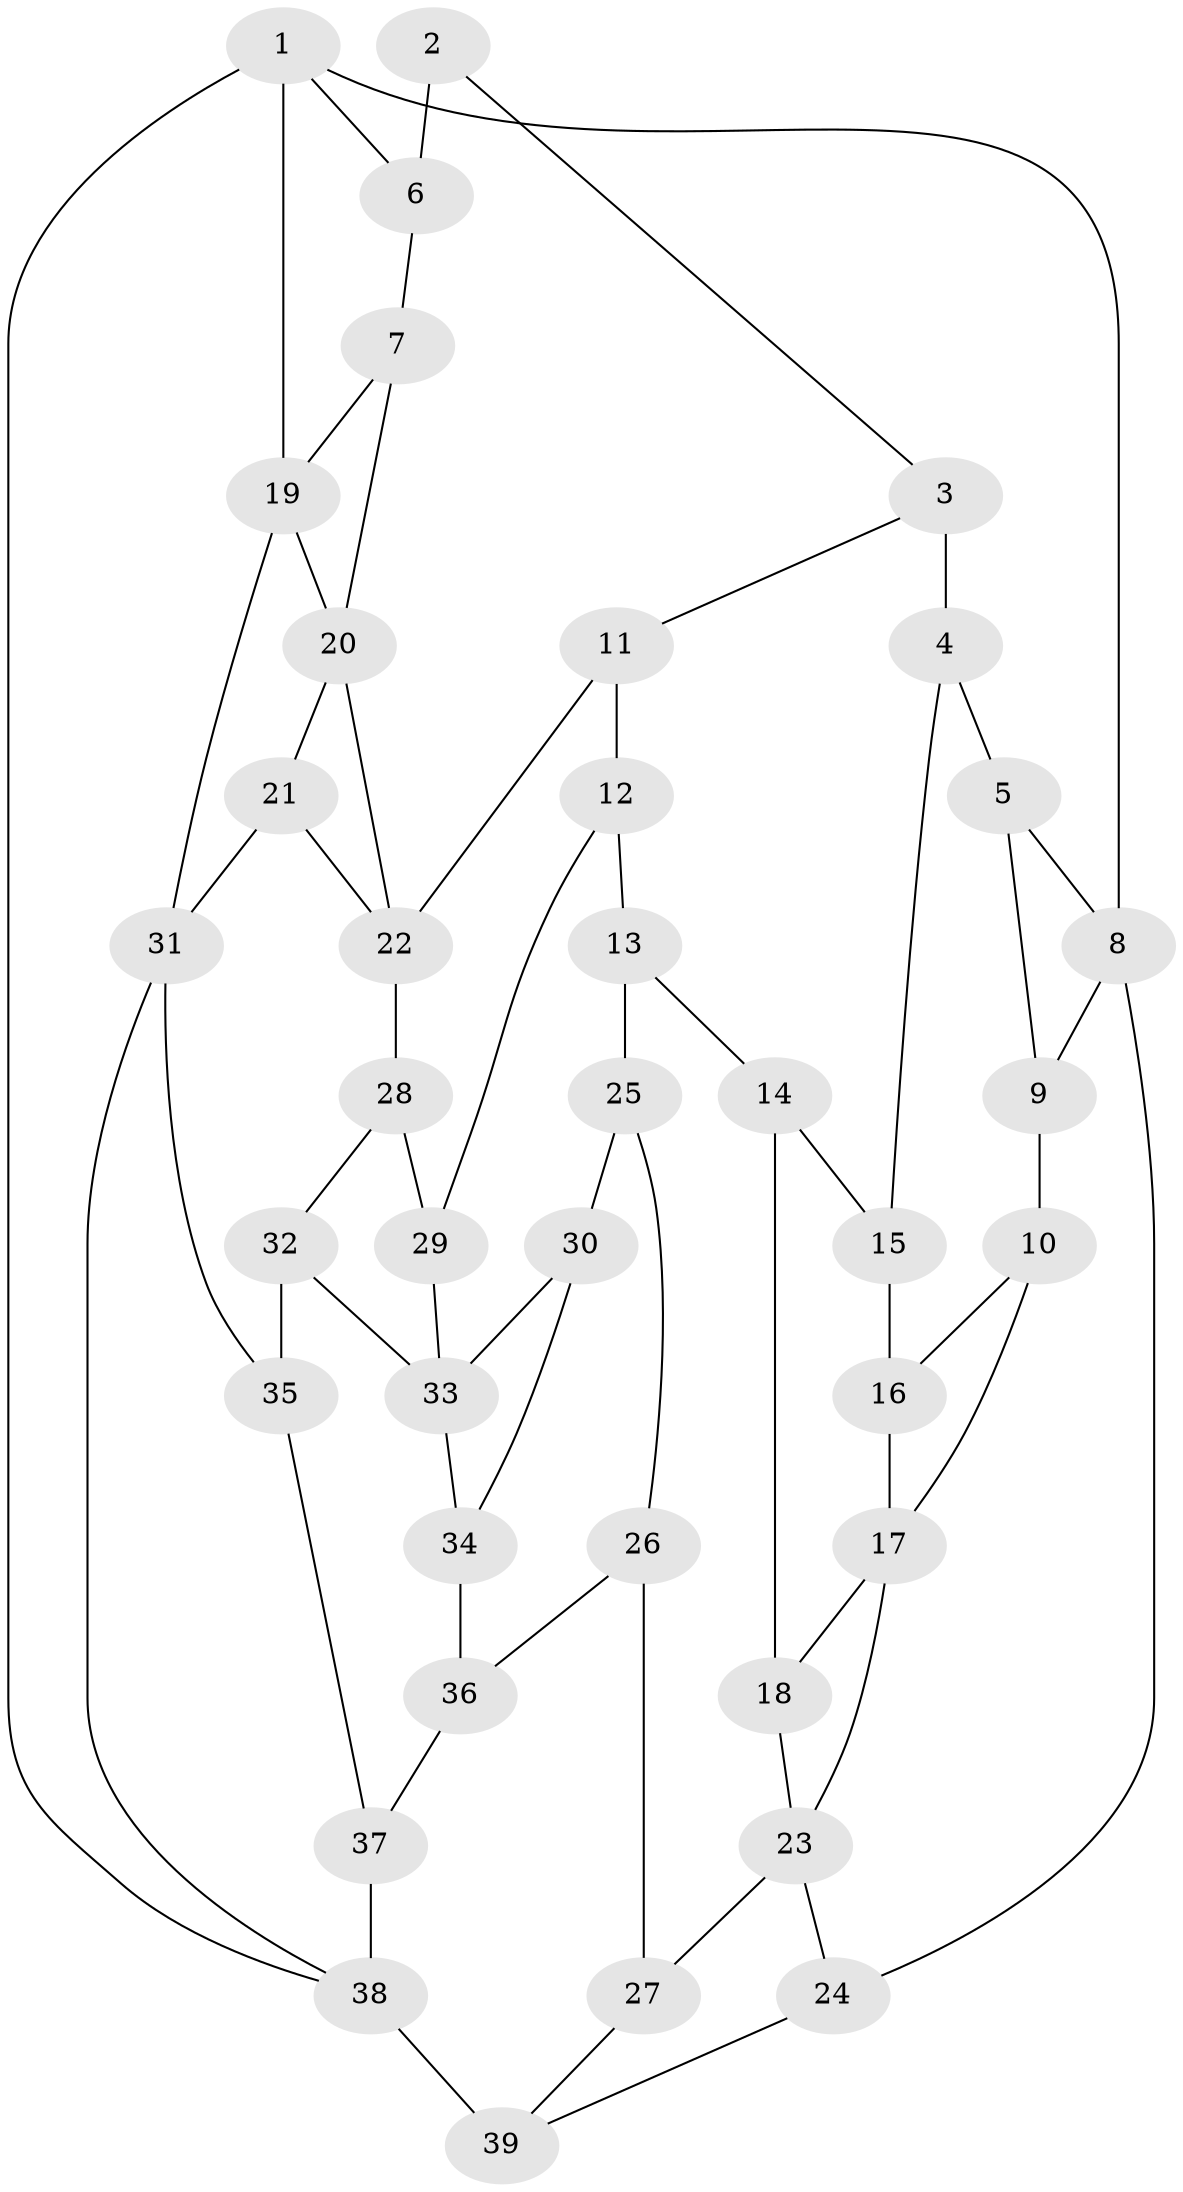 // original degree distribution, {3: 0.03636363636363636, 4: 0.2727272727272727, 5: 0.4727272727272727, 6: 0.21818181818181817}
// Generated by graph-tools (version 1.1) at 2025/38/03/04/25 23:38:35]
// undirected, 39 vertices, 63 edges
graph export_dot {
  node [color=gray90,style=filled];
  1;
  2;
  3;
  4;
  5;
  6;
  7;
  8;
  9;
  10;
  11;
  12;
  13;
  14;
  15;
  16;
  17;
  18;
  19;
  20;
  21;
  22;
  23;
  24;
  25;
  26;
  27;
  28;
  29;
  30;
  31;
  32;
  33;
  34;
  35;
  36;
  37;
  38;
  39;
  1 -- 6 [weight=1.0];
  1 -- 8 [weight=1.0];
  1 -- 19 [weight=1.0];
  1 -- 38 [weight=1.0];
  2 -- 3 [weight=1.0];
  2 -- 6 [weight=2.0];
  3 -- 4 [weight=1.0];
  3 -- 11 [weight=1.0];
  4 -- 5 [weight=1.0];
  4 -- 15 [weight=1.0];
  5 -- 8 [weight=1.0];
  5 -- 9 [weight=1.0];
  6 -- 7 [weight=1.0];
  7 -- 19 [weight=1.0];
  7 -- 20 [weight=1.0];
  8 -- 9 [weight=1.0];
  8 -- 24 [weight=2.0];
  9 -- 10 [weight=1.0];
  10 -- 16 [weight=1.0];
  10 -- 17 [weight=1.0];
  11 -- 12 [weight=1.0];
  11 -- 22 [weight=1.0];
  12 -- 13 [weight=1.0];
  12 -- 29 [weight=1.0];
  13 -- 14 [weight=1.0];
  13 -- 25 [weight=1.0];
  14 -- 15 [weight=1.0];
  14 -- 18 [weight=1.0];
  15 -- 16 [weight=2.0];
  16 -- 17 [weight=1.0];
  17 -- 18 [weight=1.0];
  17 -- 23 [weight=1.0];
  18 -- 23 [weight=1.0];
  19 -- 20 [weight=1.0];
  19 -- 31 [weight=1.0];
  20 -- 21 [weight=1.0];
  20 -- 22 [weight=1.0];
  21 -- 22 [weight=1.0];
  21 -- 31 [weight=1.0];
  22 -- 28 [weight=1.0];
  23 -- 24 [weight=1.0];
  23 -- 27 [weight=1.0];
  24 -- 39 [weight=1.0];
  25 -- 26 [weight=1.0];
  25 -- 30 [weight=1.0];
  26 -- 27 [weight=1.0];
  26 -- 36 [weight=1.0];
  27 -- 39 [weight=1.0];
  28 -- 29 [weight=1.0];
  28 -- 32 [weight=1.0];
  29 -- 33 [weight=1.0];
  30 -- 33 [weight=1.0];
  30 -- 34 [weight=1.0];
  31 -- 35 [weight=1.0];
  31 -- 38 [weight=1.0];
  32 -- 33 [weight=1.0];
  32 -- 35 [weight=1.0];
  33 -- 34 [weight=1.0];
  34 -- 36 [weight=2.0];
  35 -- 37 [weight=1.0];
  36 -- 37 [weight=1.0];
  37 -- 38 [weight=1.0];
  38 -- 39 [weight=2.0];
}
